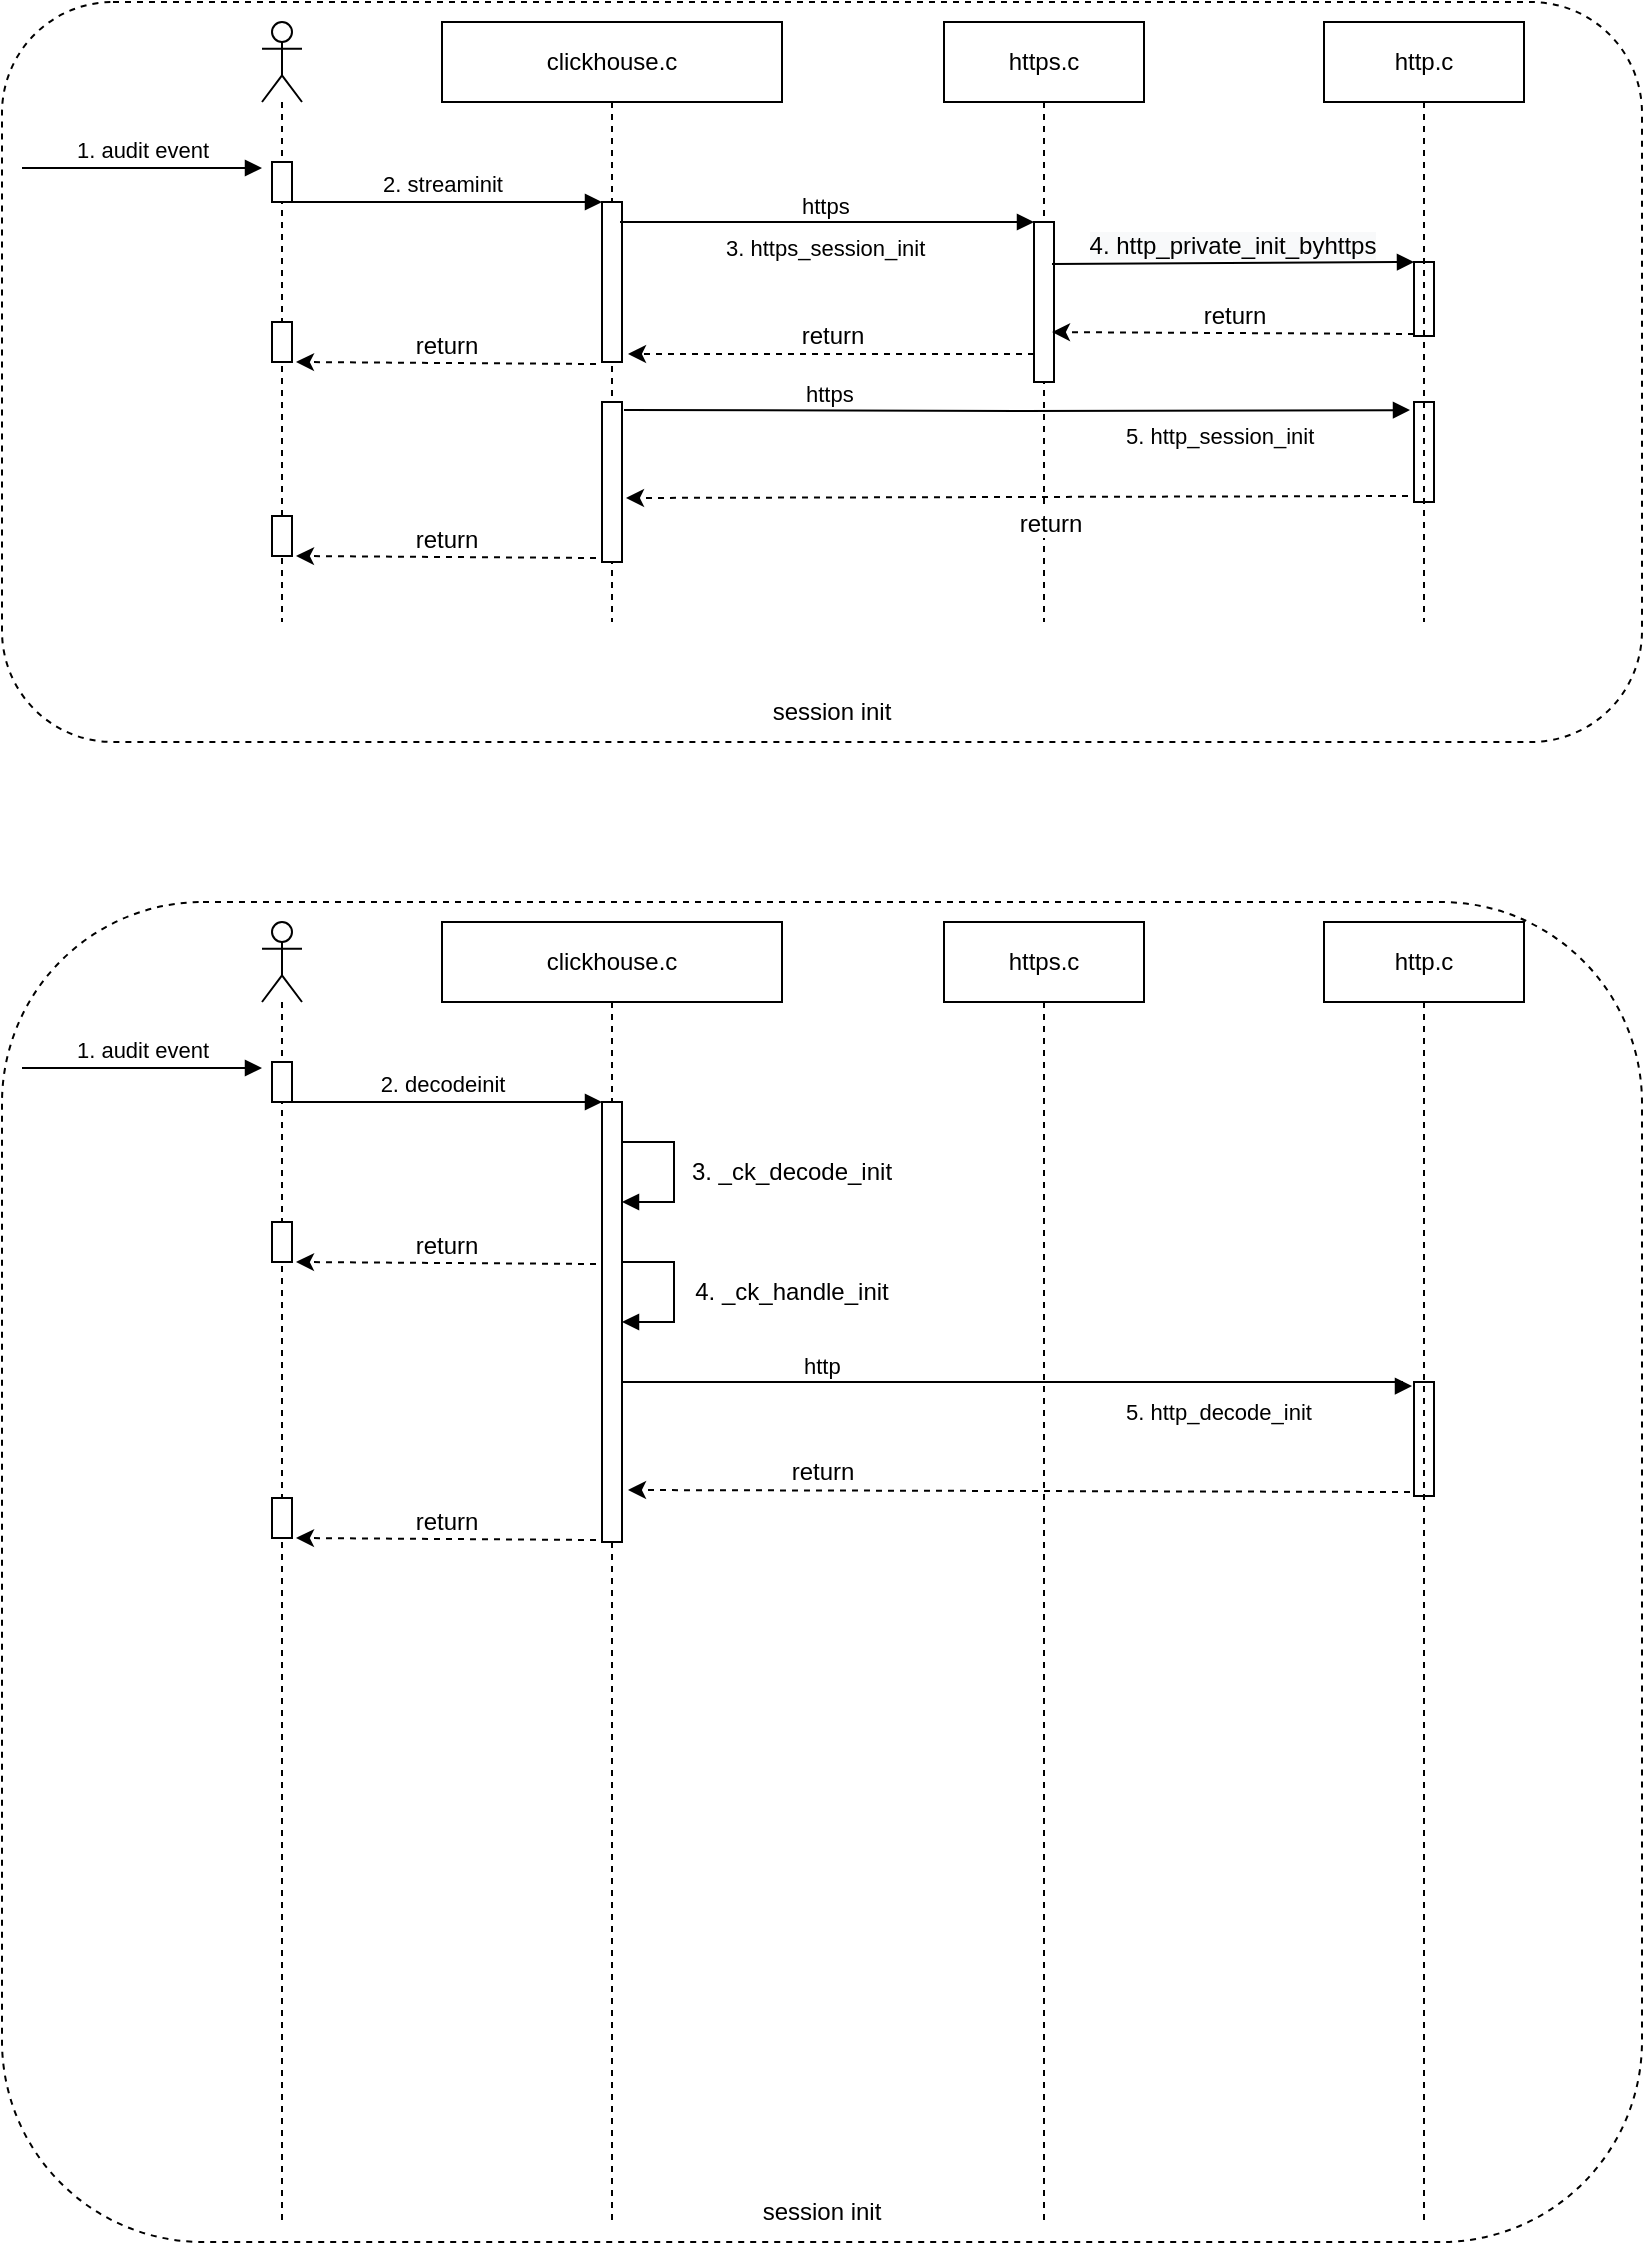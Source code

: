 <mxfile version="17.1.3" type="github">
  <diagram id="9ZpSaxzcpz4ULXaL1X-T" name="第 1 页">
    <mxGraphModel dx="946" dy="614" grid="1" gridSize="10" guides="1" tooltips="1" connect="1" arrows="1" fold="1" page="1" pageScale="1" pageWidth="827" pageHeight="1169" background="none" math="0" shadow="0">
      <root>
        <mxCell id="0" />
        <mxCell id="1" parent="0" />
        <mxCell id="WtGAIHKAsRFHcsW806fG-47" value="" style="rounded=1;whiteSpace=wrap;html=1;fontFamily=Helvetica;fontSize=12;fillColor=none;dashed=1;" vertex="1" parent="1">
          <mxGeometry x="80" y="40" width="820" height="370" as="geometry" />
        </mxCell>
        <mxCell id="WtGAIHKAsRFHcsW806fG-3" value="" style="shape=umlLifeline;participant=umlActor;perimeter=lifelinePerimeter;whiteSpace=wrap;html=1;container=1;collapsible=0;recursiveResize=0;verticalAlign=top;spacingTop=36;outlineConnect=0;" vertex="1" parent="1">
          <mxGeometry x="210" y="50" width="20" height="300" as="geometry" />
        </mxCell>
        <mxCell id="WtGAIHKAsRFHcsW806fG-6" value="" style="html=1;points=[];perimeter=orthogonalPerimeter;" vertex="1" parent="WtGAIHKAsRFHcsW806fG-3">
          <mxGeometry x="5" y="70" width="10" height="20" as="geometry" />
        </mxCell>
        <mxCell id="WtGAIHKAsRFHcsW806fG-38" value="" style="html=1;points=[];perimeter=orthogonalPerimeter;" vertex="1" parent="WtGAIHKAsRFHcsW806fG-3">
          <mxGeometry x="5" y="150" width="10" height="20" as="geometry" />
        </mxCell>
        <mxCell id="WtGAIHKAsRFHcsW806fG-1" value="clickhouse.c" style="shape=umlLifeline;perimeter=lifelinePerimeter;whiteSpace=wrap;html=1;container=1;collapsible=0;recursiveResize=0;outlineConnect=0;" vertex="1" parent="1">
          <mxGeometry x="300" y="50" width="170" height="300" as="geometry" />
        </mxCell>
        <mxCell id="WtGAIHKAsRFHcsW806fG-10" value="" style="html=1;points=[];perimeter=orthogonalPerimeter;" vertex="1" parent="WtGAIHKAsRFHcsW806fG-1">
          <mxGeometry x="80" y="90" width="10" height="80" as="geometry" />
        </mxCell>
        <mxCell id="WtGAIHKAsRFHcsW806fG-39" value="return" style="html=1;verticalAlign=bottom;endArrow=classic;dashed=1;endSize=6;exitX=0;exitY=0.95;rounded=0;fontFamily=Helvetica;fontSize=12;fontColor=default;strokeWidth=1;endFill=1;" edge="1" parent="WtGAIHKAsRFHcsW806fG-1">
          <mxGeometry relative="1" as="geometry">
            <mxPoint x="-73" y="170" as="targetPoint" />
            <mxPoint x="77" y="171" as="sourcePoint" />
          </mxGeometry>
        </mxCell>
        <mxCell id="WtGAIHKAsRFHcsW806fG-40" value="" style="html=1;points=[];perimeter=orthogonalPerimeter;" vertex="1" parent="WtGAIHKAsRFHcsW806fG-1">
          <mxGeometry x="80" y="190" width="10" height="80" as="geometry" />
        </mxCell>
        <mxCell id="WtGAIHKAsRFHcsW806fG-45" value="" style="html=1;points=[];perimeter=orthogonalPerimeter;" vertex="1" parent="WtGAIHKAsRFHcsW806fG-1">
          <mxGeometry x="-85" y="247" width="10" height="20" as="geometry" />
        </mxCell>
        <mxCell id="WtGAIHKAsRFHcsW806fG-46" value="return" style="html=1;verticalAlign=bottom;endArrow=classic;dashed=1;endSize=6;exitX=0;exitY=0.95;rounded=0;fontFamily=Helvetica;fontSize=12;fontColor=default;strokeWidth=1;endFill=1;" edge="1" parent="WtGAIHKAsRFHcsW806fG-1">
          <mxGeometry relative="1" as="geometry">
            <mxPoint x="-73" y="267" as="targetPoint" />
            <mxPoint x="77" y="268" as="sourcePoint" />
          </mxGeometry>
        </mxCell>
        <mxCell id="WtGAIHKAsRFHcsW806fG-4" value="https.c" style="shape=umlLifeline;perimeter=lifelinePerimeter;whiteSpace=wrap;html=1;container=1;collapsible=0;recursiveResize=0;outlineConnect=0;" vertex="1" parent="1">
          <mxGeometry x="551" y="50" width="100" height="300" as="geometry" />
        </mxCell>
        <mxCell id="WtGAIHKAsRFHcsW806fG-16" value="" style="html=1;points=[];perimeter=orthogonalPerimeter;" vertex="1" parent="WtGAIHKAsRFHcsW806fG-4">
          <mxGeometry x="45" y="100" width="10" height="80" as="geometry" />
        </mxCell>
        <mxCell id="WtGAIHKAsRFHcsW806fG-27" value="&lt;span style=&quot;text-align: center&quot;&gt;3. https_session_init&lt;/span&gt;" style="endArrow=block;endFill=1;html=1;edgeStyle=orthogonalEdgeStyle;align=left;verticalAlign=top;rounded=0;exitX=0.9;exitY=0.125;exitDx=0;exitDy=0;exitPerimeter=0;" edge="1" parent="WtGAIHKAsRFHcsW806fG-4" source="WtGAIHKAsRFHcsW806fG-10">
          <mxGeometry x="-0.507" relative="1" as="geometry">
            <mxPoint x="-100" y="100" as="sourcePoint" />
            <mxPoint x="45" y="100" as="targetPoint" />
            <mxPoint as="offset" />
          </mxGeometry>
        </mxCell>
        <mxCell id="WtGAIHKAsRFHcsW806fG-28" value="https" style="edgeLabel;resizable=0;html=1;align=left;verticalAlign=bottom;" connectable="0" vertex="1" parent="WtGAIHKAsRFHcsW806fG-27">
          <mxGeometry x="-1" relative="1" as="geometry">
            <mxPoint x="89" as="offset" />
          </mxGeometry>
        </mxCell>
        <mxCell id="WtGAIHKAsRFHcsW806fG-36" value="return" style="html=1;verticalAlign=bottom;endArrow=classic;dashed=1;endSize=6;exitX=0;exitY=0.95;rounded=0;fontFamily=Helvetica;fontSize=12;fontColor=default;strokeWidth=1;entryX=1.3;entryY=0.95;entryDx=0;entryDy=0;entryPerimeter=0;endFill=1;" edge="1" parent="WtGAIHKAsRFHcsW806fG-4" target="WtGAIHKAsRFHcsW806fG-10">
          <mxGeometry relative="1" as="geometry">
            <mxPoint x="-100" y="165" as="targetPoint" />
            <mxPoint x="45" y="166" as="sourcePoint" />
          </mxGeometry>
        </mxCell>
        <mxCell id="WtGAIHKAsRFHcsW806fG-5" value="http.c" style="shape=umlLifeline;perimeter=lifelinePerimeter;whiteSpace=wrap;html=1;container=1;collapsible=0;recursiveResize=0;outlineConnect=0;" vertex="1" parent="1">
          <mxGeometry x="741" y="50" width="100" height="300" as="geometry" />
        </mxCell>
        <mxCell id="WtGAIHKAsRFHcsW806fG-32" value="" style="html=1;points=[];perimeter=orthogonalPerimeter;fontFamily=Helvetica;fontSize=12;fontColor=default;fillColor=none;gradientColor=none;" vertex="1" parent="WtGAIHKAsRFHcsW806fG-5">
          <mxGeometry x="45" y="120" width="10" height="37" as="geometry" />
        </mxCell>
        <mxCell id="WtGAIHKAsRFHcsW806fG-43" value="" style="html=1;points=[];perimeter=orthogonalPerimeter;fontFamily=Helvetica;fontSize=12;fontColor=default;fillColor=none;gradientColor=none;" vertex="1" parent="WtGAIHKAsRFHcsW806fG-5">
          <mxGeometry x="45" y="190" width="10" height="50" as="geometry" />
        </mxCell>
        <mxCell id="WtGAIHKAsRFHcsW806fG-8" value="1. audit event" style="html=1;verticalAlign=bottom;endArrow=block;rounded=0;" edge="1" parent="1">
          <mxGeometry width="80" relative="1" as="geometry">
            <mxPoint x="90" y="123" as="sourcePoint" />
            <mxPoint x="210" y="123" as="targetPoint" />
          </mxGeometry>
        </mxCell>
        <mxCell id="WtGAIHKAsRFHcsW806fG-11" value="2. streaminit" style="html=1;verticalAlign=bottom;endArrow=block;entryX=0;entryY=0;rounded=0;" edge="1" target="WtGAIHKAsRFHcsW806fG-10" parent="1">
          <mxGeometry relative="1" as="geometry">
            <mxPoint x="220" y="140" as="sourcePoint" />
          </mxGeometry>
        </mxCell>
        <mxCell id="WtGAIHKAsRFHcsW806fG-33" value="&lt;span style=&quot;text-align: left ; background-color: rgb(248 , 249 , 250)&quot;&gt;4. http_private_init_byhttps&lt;/span&gt;" style="html=1;verticalAlign=bottom;endArrow=block;entryX=0;entryY=0;rounded=0;fontFamily=Helvetica;fontSize=12;fontColor=default;endSize=6;strokeWidth=1;exitX=0.9;exitY=0.263;exitDx=0;exitDy=0;exitPerimeter=0;" edge="1" target="WtGAIHKAsRFHcsW806fG-32" parent="1" source="WtGAIHKAsRFHcsW806fG-16">
          <mxGeometry relative="1" as="geometry">
            <mxPoint x="611" y="170" as="sourcePoint" />
          </mxGeometry>
        </mxCell>
        <mxCell id="WtGAIHKAsRFHcsW806fG-34" value="return" style="html=1;verticalAlign=bottom;endArrow=classic;dashed=1;endSize=6;exitX=0;exitY=0.95;rounded=0;fontFamily=Helvetica;fontSize=12;fontColor=default;strokeWidth=1;entryX=0.9;entryY=0.688;entryDx=0;entryDy=0;entryPerimeter=0;endFill=1;" edge="1" parent="1" target="WtGAIHKAsRFHcsW806fG-16">
          <mxGeometry relative="1" as="geometry">
            <mxPoint x="611" y="206" as="targetPoint" />
            <mxPoint x="786" y="206" as="sourcePoint" />
          </mxGeometry>
        </mxCell>
        <mxCell id="WtGAIHKAsRFHcsW806fG-41" value="&lt;span style=&quot;text-align: center&quot;&gt;5. http_session_init&lt;/span&gt;" style="endArrow=block;endFill=1;html=1;edgeStyle=orthogonalEdgeStyle;align=left;verticalAlign=top;rounded=0;entryX=-0.2;entryY=0.081;entryDx=0;entryDy=0;entryPerimeter=0;" edge="1" parent="1" target="WtGAIHKAsRFHcsW806fG-43">
          <mxGeometry x="0.267" relative="1" as="geometry">
            <mxPoint x="391" y="244" as="sourcePoint" />
            <mxPoint x="598" y="243" as="targetPoint" />
            <mxPoint as="offset" />
          </mxGeometry>
        </mxCell>
        <mxCell id="WtGAIHKAsRFHcsW806fG-42" value="https" style="edgeLabel;resizable=0;html=1;align=left;verticalAlign=bottom;" connectable="0" vertex="1" parent="WtGAIHKAsRFHcsW806fG-41">
          <mxGeometry x="-1" relative="1" as="geometry">
            <mxPoint x="89" as="offset" />
          </mxGeometry>
        </mxCell>
        <mxCell id="WtGAIHKAsRFHcsW806fG-44" value="return" style="html=1;verticalAlign=bottom;endArrow=classic;dashed=1;endSize=6;exitX=0;exitY=0.95;rounded=0;fontFamily=Helvetica;fontSize=12;fontColor=default;strokeWidth=1;entryX=1.2;entryY=0.6;entryDx=0;entryDy=0;entryPerimeter=0;endFill=1;" edge="1" parent="1" target="WtGAIHKAsRFHcsW806fG-40">
          <mxGeometry x="-0.084" y="23" relative="1" as="geometry">
            <mxPoint x="602" y="286.04" as="targetPoint" />
            <mxPoint x="783" y="287" as="sourcePoint" />
            <mxPoint as="offset" />
          </mxGeometry>
        </mxCell>
        <mxCell id="WtGAIHKAsRFHcsW806fG-48" value="session init" style="text;html=1;strokeColor=none;fillColor=none;align=center;verticalAlign=middle;whiteSpace=wrap;rounded=0;fontFamily=Helvetica;fontSize=12;fontColor=default;" vertex="1" parent="1">
          <mxGeometry x="460" y="380" width="70" height="30" as="geometry" />
        </mxCell>
        <mxCell id="WtGAIHKAsRFHcsW806fG-49" value="" style="rounded=1;whiteSpace=wrap;html=1;fontFamily=Helvetica;fontSize=12;fillColor=none;dashed=1;" vertex="1" parent="1">
          <mxGeometry x="80" y="490" width="820" height="670" as="geometry" />
        </mxCell>
        <mxCell id="WtGAIHKAsRFHcsW806fG-50" value="" style="shape=umlLifeline;participant=umlActor;perimeter=lifelinePerimeter;whiteSpace=wrap;html=1;container=1;collapsible=0;recursiveResize=0;verticalAlign=top;spacingTop=36;outlineConnect=0;" vertex="1" parent="1">
          <mxGeometry x="210" y="500" width="20" height="650" as="geometry" />
        </mxCell>
        <mxCell id="WtGAIHKAsRFHcsW806fG-51" value="" style="html=1;points=[];perimeter=orthogonalPerimeter;" vertex="1" parent="WtGAIHKAsRFHcsW806fG-50">
          <mxGeometry x="5" y="70" width="10" height="20" as="geometry" />
        </mxCell>
        <mxCell id="WtGAIHKAsRFHcsW806fG-52" value="" style="html=1;points=[];perimeter=orthogonalPerimeter;" vertex="1" parent="WtGAIHKAsRFHcsW806fG-50">
          <mxGeometry x="5" y="150" width="10" height="20" as="geometry" />
        </mxCell>
        <mxCell id="WtGAIHKAsRFHcsW806fG-53" value="clickhouse.c" style="shape=umlLifeline;perimeter=lifelinePerimeter;whiteSpace=wrap;html=1;container=1;collapsible=0;recursiveResize=0;outlineConnect=0;" vertex="1" parent="1">
          <mxGeometry x="300" y="500" width="170" height="650" as="geometry" />
        </mxCell>
        <mxCell id="WtGAIHKAsRFHcsW806fG-54" value="" style="html=1;points=[];perimeter=orthogonalPerimeter;" vertex="1" parent="WtGAIHKAsRFHcsW806fG-53">
          <mxGeometry x="80" y="90" width="10" height="220" as="geometry" />
        </mxCell>
        <mxCell id="WtGAIHKAsRFHcsW806fG-55" value="return" style="html=1;verticalAlign=bottom;endArrow=classic;dashed=1;endSize=6;exitX=0;exitY=0.95;rounded=0;fontFamily=Helvetica;fontSize=12;fontColor=default;strokeWidth=1;endFill=1;" edge="1" parent="WtGAIHKAsRFHcsW806fG-53">
          <mxGeometry relative="1" as="geometry">
            <mxPoint x="-73" y="170" as="targetPoint" />
            <mxPoint x="77" y="171" as="sourcePoint" />
          </mxGeometry>
        </mxCell>
        <mxCell id="WtGAIHKAsRFHcsW806fG-75" value="" style="endArrow=block;endFill=1;endSize=6;html=1;rounded=0;align=left;verticalAlign=top;exitX=0.9;exitY=0.25;exitDx=0;exitDy=0;exitPerimeter=0;strokeWidth=1;" edge="1" parent="WtGAIHKAsRFHcsW806fG-53">
          <mxGeometry width="160" relative="1" as="geometry">
            <mxPoint x="90" y="110" as="sourcePoint" />
            <mxPoint x="90" y="140" as="targetPoint" />
            <Array as="points">
              <mxPoint x="116" y="110" />
              <mxPoint x="116" y="130" />
              <mxPoint x="116" y="140" />
            </Array>
          </mxGeometry>
        </mxCell>
        <mxCell id="WtGAIHKAsRFHcsW806fG-59" value="https.c" style="shape=umlLifeline;perimeter=lifelinePerimeter;whiteSpace=wrap;html=1;container=1;collapsible=0;recursiveResize=0;outlineConnect=0;" vertex="1" parent="1">
          <mxGeometry x="551" y="500" width="100" height="650" as="geometry" />
        </mxCell>
        <mxCell id="WtGAIHKAsRFHcsW806fG-63" value="return" style="html=1;verticalAlign=bottom;endArrow=classic;dashed=1;endSize=6;exitX=-0.2;exitY=0.965;rounded=0;fontFamily=Helvetica;fontSize=12;fontColor=default;strokeWidth=1;entryX=1.3;entryY=0.95;entryDx=0;entryDy=0;entryPerimeter=0;endFill=1;exitDx=0;exitDy=0;exitPerimeter=0;" edge="1" parent="WtGAIHKAsRFHcsW806fG-59" source="WtGAIHKAsRFHcsW806fG-65">
          <mxGeometry x="0.504" relative="1" as="geometry">
            <mxPoint x="-158" y="284" as="targetPoint" />
            <mxPoint x="45" y="284" as="sourcePoint" />
            <mxPoint as="offset" />
          </mxGeometry>
        </mxCell>
        <mxCell id="WtGAIHKAsRFHcsW806fG-64" value="http.c" style="shape=umlLifeline;perimeter=lifelinePerimeter;whiteSpace=wrap;html=1;container=1;collapsible=0;recursiveResize=0;outlineConnect=0;" vertex="1" parent="1">
          <mxGeometry x="741" y="500" width="100" height="650" as="geometry" />
        </mxCell>
        <mxCell id="WtGAIHKAsRFHcsW806fG-65" value="" style="html=1;points=[];perimeter=orthogonalPerimeter;fontFamily=Helvetica;fontSize=12;fontColor=default;fillColor=none;gradientColor=none;" vertex="1" parent="WtGAIHKAsRFHcsW806fG-64">
          <mxGeometry x="45" y="230" width="10" height="57" as="geometry" />
        </mxCell>
        <mxCell id="WtGAIHKAsRFHcsW806fG-67" value="1. audit event" style="html=1;verticalAlign=bottom;endArrow=block;rounded=0;" edge="1" parent="1">
          <mxGeometry width="80" relative="1" as="geometry">
            <mxPoint x="90" y="573" as="sourcePoint" />
            <mxPoint x="210" y="573" as="targetPoint" />
          </mxGeometry>
        </mxCell>
        <mxCell id="WtGAIHKAsRFHcsW806fG-68" value="2. decodeinit" style="html=1;verticalAlign=bottom;endArrow=block;entryX=0;entryY=0;rounded=0;" edge="1" parent="1" target="WtGAIHKAsRFHcsW806fG-54">
          <mxGeometry relative="1" as="geometry">
            <mxPoint x="220" y="590" as="sourcePoint" />
          </mxGeometry>
        </mxCell>
        <mxCell id="WtGAIHKAsRFHcsW806fG-74" value="session init" style="text;html=1;strokeColor=none;fillColor=none;align=center;verticalAlign=middle;whiteSpace=wrap;rounded=0;fontFamily=Helvetica;fontSize=12;fontColor=default;" vertex="1" parent="1">
          <mxGeometry x="455" y="1130" width="70" height="30" as="geometry" />
        </mxCell>
        <mxCell id="WtGAIHKAsRFHcsW806fG-61" value="&lt;span style=&quot;text-align: center&quot;&gt;5. http_decode_init&lt;/span&gt;" style="endArrow=block;endFill=1;html=1;edgeStyle=orthogonalEdgeStyle;align=left;verticalAlign=top;rounded=0;entryX=-0.1;entryY=0.035;entryDx=0;entryDy=0;entryPerimeter=0;" edge="1" parent="1" target="WtGAIHKAsRFHcsW806fG-65">
          <mxGeometry x="0.261" y="-2" relative="1" as="geometry">
            <mxPoint x="390" y="732" as="sourcePoint" />
            <mxPoint x="596" y="730" as="targetPoint" />
            <mxPoint as="offset" />
            <Array as="points">
              <mxPoint x="780" y="730" />
              <mxPoint x="780" y="732" />
            </Array>
          </mxGeometry>
        </mxCell>
        <mxCell id="WtGAIHKAsRFHcsW806fG-62" value="http" style="edgeLabel;resizable=0;html=1;align=left;verticalAlign=bottom;" connectable="0" vertex="1" parent="WtGAIHKAsRFHcsW806fG-61">
          <mxGeometry x="-1" relative="1" as="geometry">
            <mxPoint x="89" y="-2" as="offset" />
          </mxGeometry>
        </mxCell>
        <mxCell id="WtGAIHKAsRFHcsW806fG-77" value="3. _ck_decode_init" style="text;html=1;strokeColor=none;fillColor=none;align=center;verticalAlign=middle;whiteSpace=wrap;rounded=0;dashed=1;fontFamily=Helvetica;fontSize=12;fontColor=default;" vertex="1" parent="1">
          <mxGeometry x="420" y="610" width="110" height="30" as="geometry" />
        </mxCell>
        <mxCell id="WtGAIHKAsRFHcsW806fG-78" value="" style="endArrow=block;endFill=1;endSize=6;html=1;rounded=0;align=left;verticalAlign=top;exitX=0.9;exitY=0.25;exitDx=0;exitDy=0;exitPerimeter=0;strokeWidth=1;" edge="1" parent="1">
          <mxGeometry width="160" relative="1" as="geometry">
            <mxPoint x="390" y="670" as="sourcePoint" />
            <mxPoint x="390" y="700" as="targetPoint" />
            <Array as="points">
              <mxPoint x="416" y="670" />
              <mxPoint x="416" y="690" />
              <mxPoint x="416" y="700" />
            </Array>
          </mxGeometry>
        </mxCell>
        <mxCell id="WtGAIHKAsRFHcsW806fG-79" value="4. _ck_handle_init" style="text;html=1;strokeColor=none;fillColor=none;align=center;verticalAlign=middle;whiteSpace=wrap;rounded=0;dashed=1;fontFamily=Helvetica;fontSize=12;fontColor=default;" vertex="1" parent="1">
          <mxGeometry x="420" y="670" width="110" height="30" as="geometry" />
        </mxCell>
        <mxCell id="WtGAIHKAsRFHcsW806fG-80" value="" style="html=1;points=[];perimeter=orthogonalPerimeter;" vertex="1" parent="1">
          <mxGeometry x="215" y="788" width="10" height="20" as="geometry" />
        </mxCell>
        <mxCell id="WtGAIHKAsRFHcsW806fG-81" value="return" style="html=1;verticalAlign=bottom;endArrow=classic;dashed=1;endSize=6;exitX=0;exitY=0.95;rounded=0;fontFamily=Helvetica;fontSize=12;fontColor=default;strokeWidth=1;endFill=1;" edge="1" parent="1">
          <mxGeometry relative="1" as="geometry">
            <mxPoint x="227" y="808" as="targetPoint" />
            <mxPoint x="377" y="809" as="sourcePoint" />
          </mxGeometry>
        </mxCell>
      </root>
    </mxGraphModel>
  </diagram>
</mxfile>

